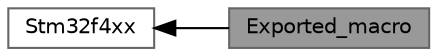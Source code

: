 digraph "Exported_macro"
{
 // LATEX_PDF_SIZE
  bgcolor="transparent";
  edge [fontname=Helvetica,fontsize=10,labelfontname=Helvetica,labelfontsize=10];
  node [fontname=Helvetica,fontsize=10,shape=box,height=0.2,width=0.4];
  rankdir=LR;
  Node1 [id="Node000001",label="Exported_macro",height=0.2,width=0.4,color="gray40", fillcolor="grey60", style="filled", fontcolor="black",tooltip=" "];
  Node2 [id="Node000002",label="Stm32f4xx",height=0.2,width=0.4,color="grey40", fillcolor="white", style="filled",URL="$group__stm32f4xx.html",tooltip=" "];
  Node2->Node1 [shape=plaintext, dir="back", style="solid"];
}
